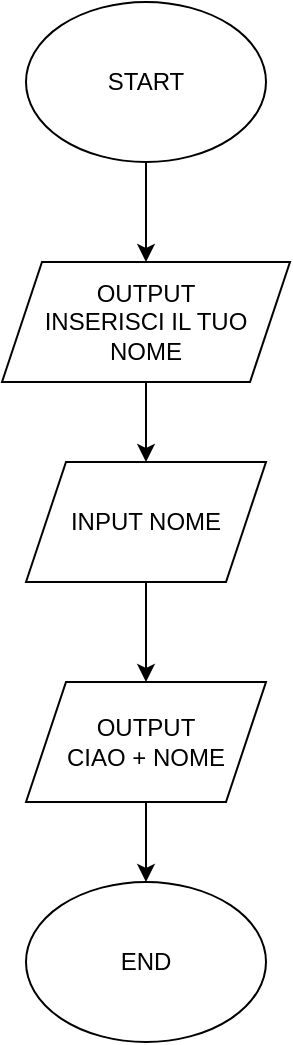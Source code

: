 <mxfile version="21.1.4" type="google">
  <diagram name="Pagina-1" id="kHc6grfsWR8v0Dm2deuV">
    <mxGraphModel grid="1" page="1" gridSize="10" guides="1" tooltips="1" connect="1" arrows="1" fold="1" pageScale="1" pageWidth="827" pageHeight="1169" math="0" shadow="0">
      <root>
        <mxCell id="0" />
        <mxCell id="1" parent="0" />
        <mxCell id="oXL2mV3GlInP6PwhiySE-3" style="edgeStyle=orthogonalEdgeStyle;rounded=0;orthogonalLoop=1;jettySize=auto;html=1;" edge="1" parent="1" source="oXL2mV3GlInP6PwhiySE-1" target="oXL2mV3GlInP6PwhiySE-2">
          <mxGeometry relative="1" as="geometry" />
        </mxCell>
        <mxCell id="oXL2mV3GlInP6PwhiySE-1" value="START" style="ellipse;whiteSpace=wrap;html=1;" vertex="1" parent="1">
          <mxGeometry x="354" y="20" width="120" height="80" as="geometry" />
        </mxCell>
        <mxCell id="oXL2mV3GlInP6PwhiySE-6" value="" style="edgeStyle=orthogonalEdgeStyle;rounded=0;orthogonalLoop=1;jettySize=auto;html=1;" edge="1" parent="1" source="oXL2mV3GlInP6PwhiySE-2" target="oXL2mV3GlInP6PwhiySE-5">
          <mxGeometry relative="1" as="geometry" />
        </mxCell>
        <mxCell id="oXL2mV3GlInP6PwhiySE-2" value="&lt;div&gt;OUTPUT &lt;br&gt;&lt;/div&gt;&lt;div&gt;INSERISCI IL TUO &lt;br&gt;&lt;/div&gt;&lt;div&gt;NOME&lt;br&gt;&lt;/div&gt;" style="shape=parallelogram;perimeter=parallelogramPerimeter;whiteSpace=wrap;html=1;fixedSize=1;" vertex="1" parent="1">
          <mxGeometry x="342" y="150" width="144" height="60" as="geometry" />
        </mxCell>
        <mxCell id="oXL2mV3GlInP6PwhiySE-8" style="edgeStyle=orthogonalEdgeStyle;rounded=0;orthogonalLoop=1;jettySize=auto;html=1;" edge="1" parent="1" source="oXL2mV3GlInP6PwhiySE-5" target="oXL2mV3GlInP6PwhiySE-7">
          <mxGeometry relative="1" as="geometry" />
        </mxCell>
        <mxCell id="oXL2mV3GlInP6PwhiySE-5" value="INPUT NOME" style="shape=parallelogram;perimeter=parallelogramPerimeter;whiteSpace=wrap;html=1;fixedSize=1;" vertex="1" parent="1">
          <mxGeometry x="354" y="250" width="120" height="60" as="geometry" />
        </mxCell>
        <mxCell id="oXL2mV3GlInP6PwhiySE-10" style="edgeStyle=orthogonalEdgeStyle;rounded=0;orthogonalLoop=1;jettySize=auto;html=1;" edge="1" parent="1" source="oXL2mV3GlInP6PwhiySE-7" target="oXL2mV3GlInP6PwhiySE-9">
          <mxGeometry relative="1" as="geometry" />
        </mxCell>
        <mxCell id="oXL2mV3GlInP6PwhiySE-7" value="&lt;div&gt;OUTPUT&lt;/div&gt;&lt;div&gt;CIAO + NOME&lt;br&gt;&lt;/div&gt;" style="shape=parallelogram;perimeter=parallelogramPerimeter;whiteSpace=wrap;html=1;fixedSize=1;" vertex="1" parent="1">
          <mxGeometry x="354" y="360" width="120" height="60" as="geometry" />
        </mxCell>
        <mxCell id="oXL2mV3GlInP6PwhiySE-9" value="END" style="ellipse;whiteSpace=wrap;html=1;" vertex="1" parent="1">
          <mxGeometry x="354" y="460" width="120" height="80" as="geometry" />
        </mxCell>
      </root>
    </mxGraphModel>
  </diagram>
</mxfile>
